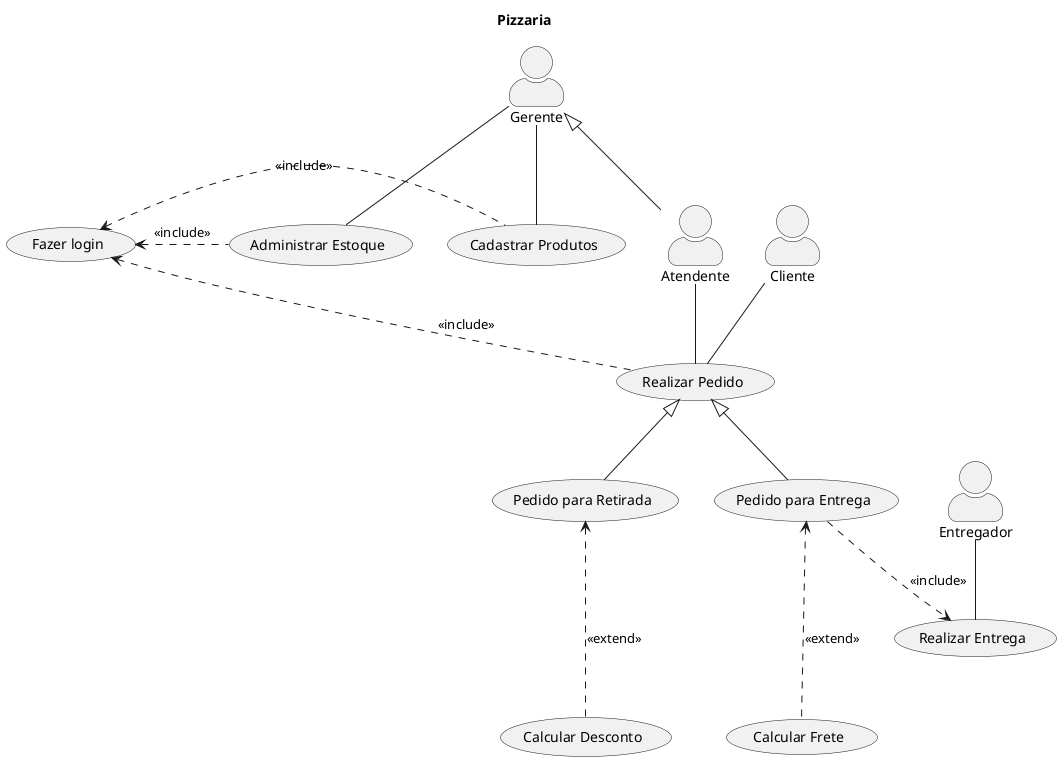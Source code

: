 @startuml pizzaria
skinparam actorStyle awesome
title Pizzaria

actor Atendente
actor Entregador
actor Cliente
Gerente <|-- Atendente

Atendente -- (Realizar Pedido)
Cliente -- (Realizar Pedido)
Entregador -- (Realizar Entrega)

(Realizar Pedido) <|-- (Pedido para Retirada)
(Realizar Pedido) <|-- (Pedido para Entrega)

(Pedido para Entrega) ..> (Realizar Entrega) : <<include>>

(Pedido para Retirada) <-.- (Calcular Desconto) : <<extend>>
(Pedido para Entrega) <-.- (Calcular Frete) : <<extend>>

Gerente -- (Administrar Estoque)
Gerente -- (Cadastrar Produtos)

(Fazer login) <. (Administrar Estoque) : <<include>>
(Fazer login) <. (Cadastrar Produtos) : <<include>>
(Fazer login) <. (Realizar Pedido) : <<include>>

@enduml

